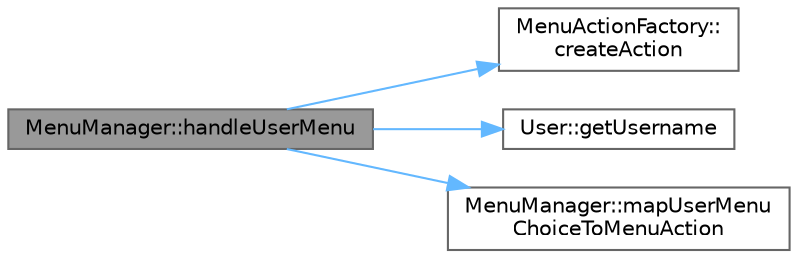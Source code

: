digraph "MenuManager::handleUserMenu"
{
 // LATEX_PDF_SIZE
  bgcolor="transparent";
  edge [fontname=Helvetica,fontsize=10,labelfontname=Helvetica,labelfontsize=10];
  node [fontname=Helvetica,fontsize=10,shape=box,height=0.2,width=0.4];
  rankdir="LR";
  Node1 [id="Node000001",label="MenuManager::handleUserMenu",height=0.2,width=0.4,color="gray40", fillcolor="grey60", style="filled", fontcolor="black",tooltip="Phương thức xử lý menu của người dùng, hiển thị các lựa chọn và thực hiện hành động tương ứng."];
  Node1 -> Node2 [id="edge1_Node000001_Node000002",color="steelblue1",style="solid",tooltip=" "];
  Node2 [id="Node000002",label="MenuActionFactory::\lcreateAction",height=0.2,width=0.4,color="grey40", fillcolor="white", style="filled",URL="$class_menu_action_factory.html#aa7c127742c73d963ecb0c955cf736112",tooltip="Phương thức tạo đối tượng hành động tương ứng với lựa chọn menu của người dùng."];
  Node1 -> Node3 [id="edge2_Node000001_Node000003",color="steelblue1",style="solid",tooltip=" "];
  Node3 [id="Node000003",label="User::getUsername",height=0.2,width=0.4,color="grey40", fillcolor="white", style="filled",URL="$class_user.html#a7079d6aefd9d1b930d837039c1b3e7df",tooltip="Lấy tên đăng nhập."];
  Node1 -> Node4 [id="edge3_Node000001_Node000004",color="steelblue1",style="solid",tooltip=" "];
  Node4 [id="Node000004",label="MenuManager::mapUserMenu\lChoiceToMenuAction",height=0.2,width=0.4,color="grey40", fillcolor="white", style="filled",URL="$class_menu_manager.html#a8510d774e6baac60c985bbd8185aa1f3",tooltip="Phương thức ánh xạ lựa chọn menu của người dùng sang hành động tương ứng."];
}
